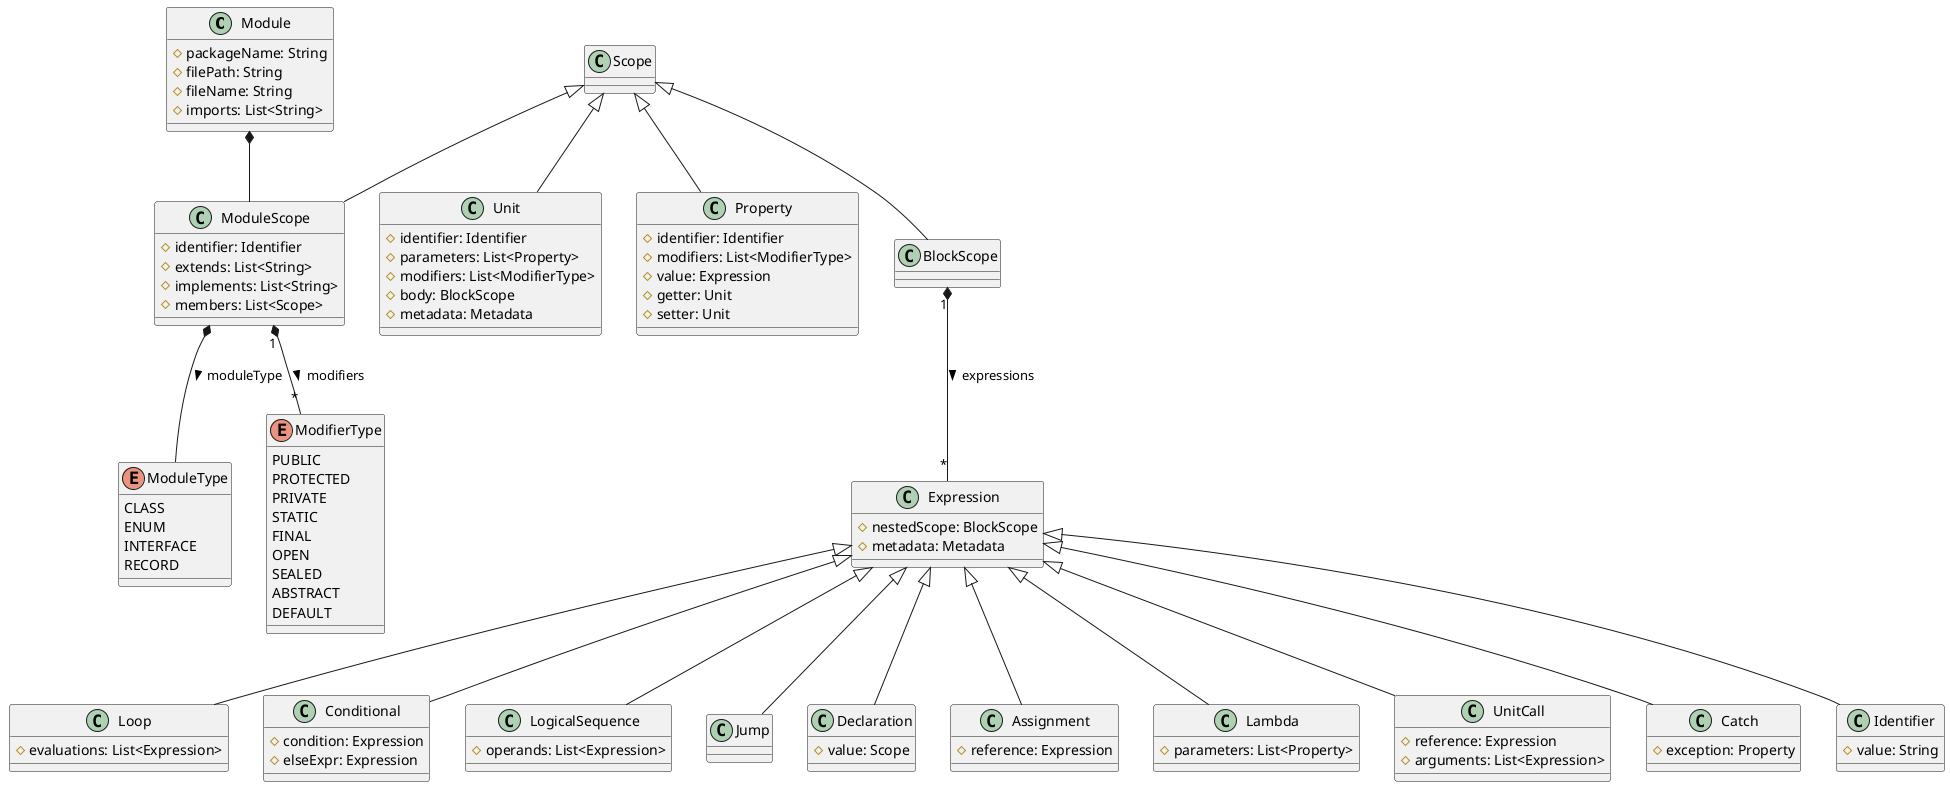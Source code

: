 @startuml
class Module
class Scope
class ModuleScope
class Unit
class Property
class Expression
class BlockScope

class Loop
class Conditional
class LogicalSequence
class Jump
class Declaration
class Assignment
class Lambda
class UnitCall

enum ModuleType {
    CLASS
    ENUM
    INTERFACE
    RECORD
}

enum ModifierType {
    PUBLIC
    PROTECTED
    PRIVATE
    STATIC
    FINAL
    OPEN
    SEALED
    ABSTRACT
    DEFAULT
}

Module : # packageName: String
Module : # filePath: String
Module : # fileName: String
Module : # imports: List<String>
Module *-- ModuleScope

Scope <|-- ModuleScope
Scope <|-- Unit
Scope <|-- Property
Scope <|-- BlockScope

ModuleScope : # identifier: Identifier
ModuleScope : # extends: List<String>
ModuleScope : # implements: List<String>
ModuleScope : # members: List<Scope>
ModuleScope "1" *-- "*" ModifierType : modifiers >
ModuleScope *-- ModuleType : moduleType >

Unit : # identifier: Identifier
Unit : # parameters: List<Property>
Unit : # modifiers: List<ModifierType>
Unit : # body: BlockScope
Unit : # metadata: Metadata

Property : # identifier: Identifier
Property : # modifiers: List<ModifierType>
Property : # value: Expression
Property : # getter: Unit
Property : # setter: Unit

BlockScope "1" *-- "*" Expression : expressions >

Expression : # nestedScope: BlockScope
Expression : # metadata: Metadata

Expression <|-- Loop
Expression <|-- Conditional
Expression <|-- LogicalSequence
Expression <|-- Jump
Expression <|-- Declaration
Expression <|-- Assignment
Expression <|-- Lambda
Expression <|-- UnitCall
Expression <|-- Catch
Expression <|-- Identifier

Identifier : # value: String

Catch : # exception: Property

Loop : # evaluations: List<Expression>

Conditional : # condition: Expression
Conditional : # elseExpr: Expression

LogicalSequence : # operands: List<Expression>

Lambda : # parameters: List<Property>

UnitCall : # reference: Expression
UnitCall : # arguments: List<Expression>

Declaration : # value: Scope

Assignment : # reference: Expression

@enduml